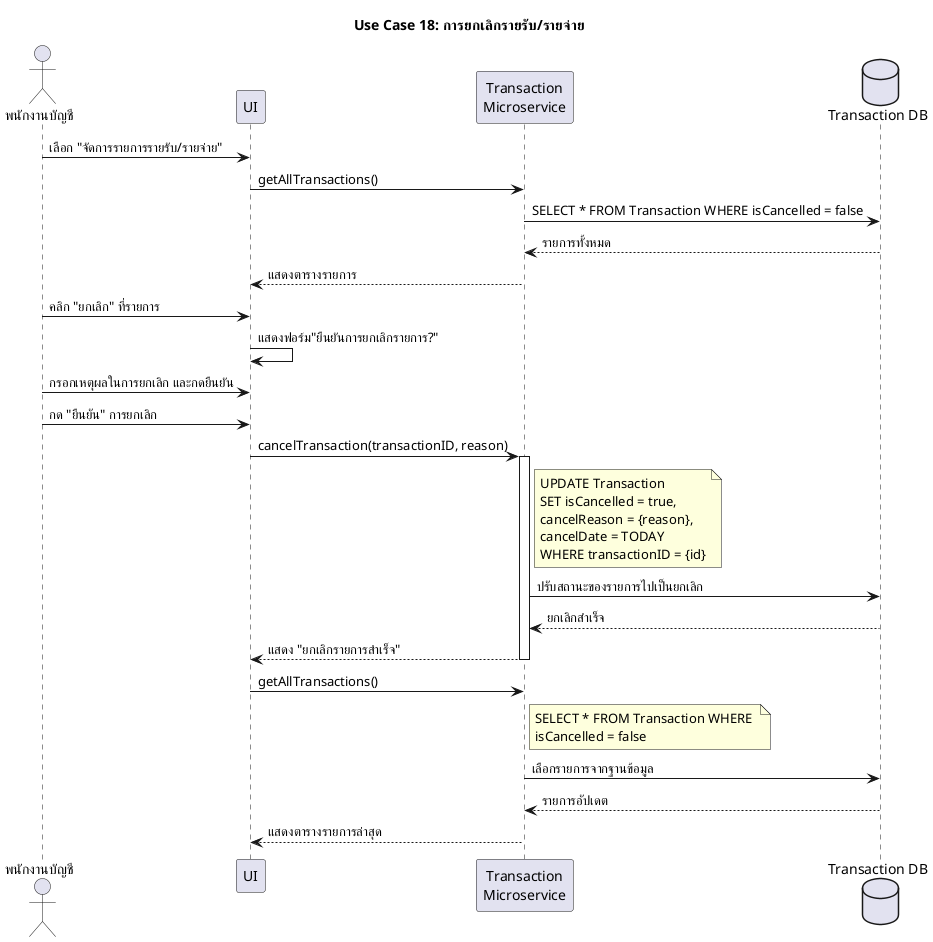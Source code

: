 @startuml Use Case 18: การยกเลิกรายรับ/รายจ่าย
skinparam defaultFontName "TH Sarabun New"
title Use Case 18: การยกเลิกรายรับ/รายจ่าย

actor "พนักงานบัญชี" as Accountant
participant "UI" as UI
participant "Transaction\nMicroservice" as AccMS
database "Transaction DB" as TxDB

Accountant -> UI : เลือก "จัดการรายการรายรับ/รายจ่าย"
UI -> AccMS : getAllTransactions()
AccMS -> TxDB : SELECT * FROM Transaction WHERE isCancelled = false
TxDB --> AccMS : รายการทั้งหมด
AccMS --> UI : แสดงตารางรายการ

Accountant -> UI : คลิก "ยกเลิก" ที่รายการ
UI -> UI : แสดงฟอร์ม"ยืนยันการยกเลิกรายการ?" 

Accountant -> UI : กรอกเหตุผลในการยกเลิก และกดยืนยัน
Accountant -> UI : กด "ยืนยัน" การยกเลิก
UI -> AccMS : cancelTransaction(transactionID, reason)
activate AccMS

note right of AccMS
UPDATE Transaction
SET isCancelled = true,
cancelReason = {reason},
cancelDate = TODAY
WHERE transactionID = {id}
end note
AccMS -> TxDB : ปรับสถานะของรายการไปเป็นยกเลิก
TxDB --> AccMS : ยกเลิกสำเร็จ

AccMS --> UI : แสดง "ยกเลิกรายการสำเร็จ"
deactivate AccMS

UI -> AccMS : getAllTransactions()
note right of AccMS
SELECT * FROM Transaction WHERE 
isCancelled = false
end note
AccMS -> TxDB : เลือกรายการจากฐานข้อมูล
TxDB --> AccMS : รายการอัปเดต
AccMS --> UI : แสดงตารางรายการล่าสุด
@enduml
